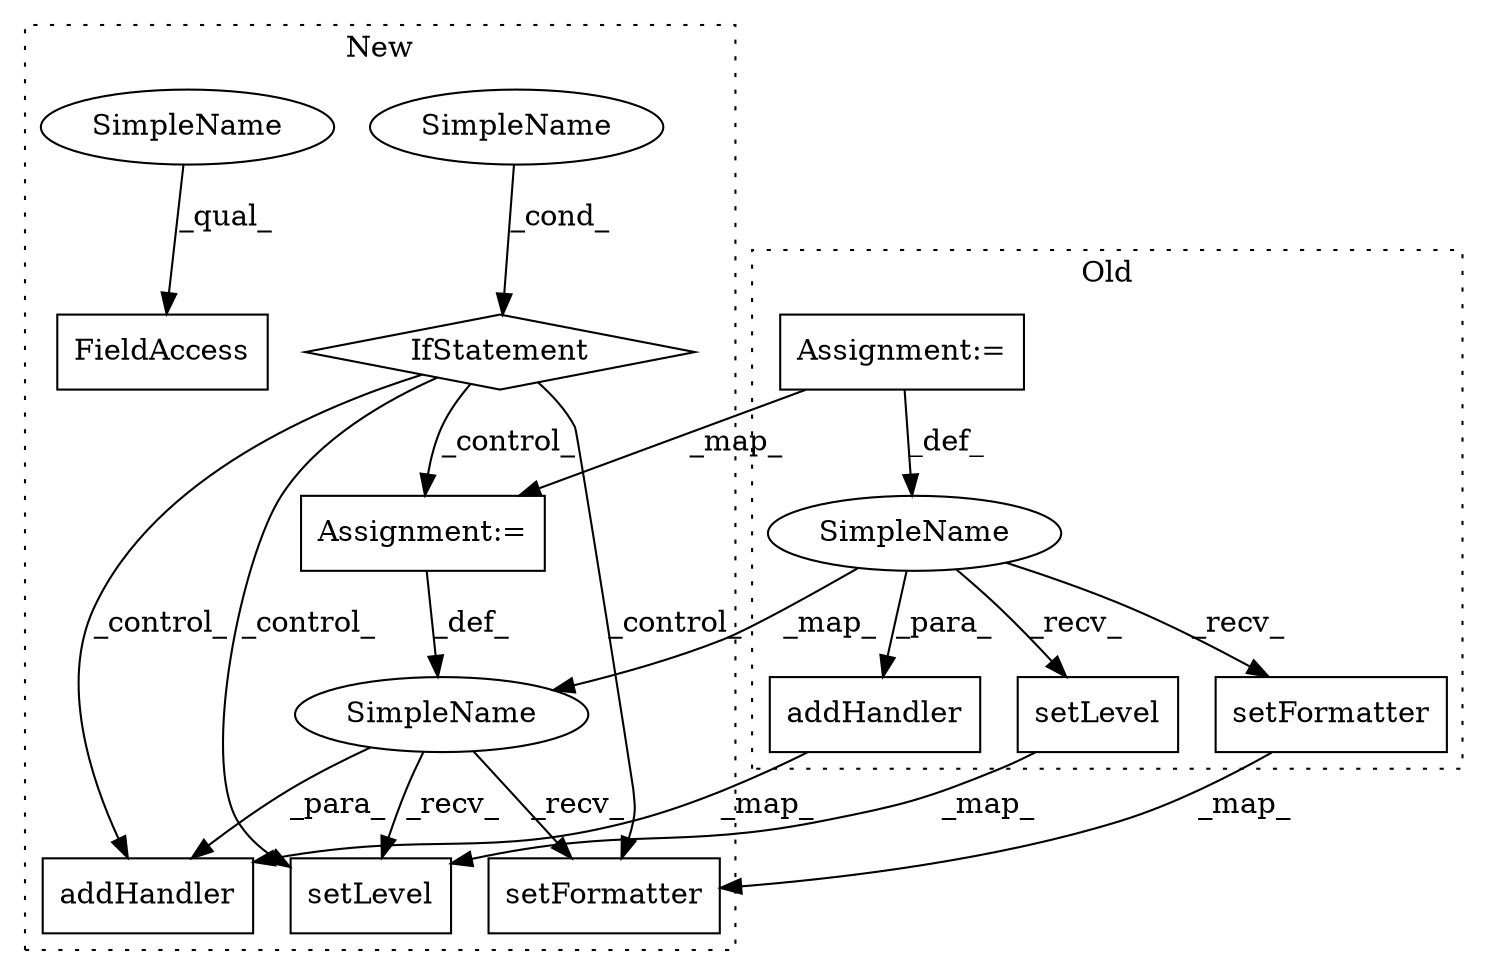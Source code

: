 digraph G {
subgraph cluster0 {
1 [label="setFormatter" a="32" s="1779,1840" l="13,1" shape="box"];
6 [label="Assignment:=" a="7" s="1700" l="1" shape="box"];
8 [label="addHandler" a="32" s="1851,1864" l="11,1" shape="box"];
10 [label="SimpleName" a="42" s="1698" l="2" shape="ellipse"];
11 [label="setLevel" a="32" s="1743,1769" l="9,1" shape="box"];
label = "Old";
style="dotted";
}
subgraph cluster1 {
2 [label="setFormatter" a="32" s="1833,1894" l="13,1" shape="box"];
3 [label="IfStatement" a="25" s="1325,1351" l="4,2" shape="diamond"];
4 [label="SimpleName" a="42" s="" l="" shape="ellipse"];
5 [label="Assignment:=" a="7" s="1750" l="1" shape="box"];
7 [label="addHandler" a="32" s="1907,1920" l="11,1" shape="box"];
9 [label="SimpleName" a="42" s="1748" l="2" shape="ellipse"];
12 [label="setLevel" a="32" s="1795,1821" l="9,1" shape="box"];
13 [label="FieldAccess" a="22" s="1333" l="12" shape="box"];
14 [label="SimpleName" a="42" s="1333" l="3" shape="ellipse"];
label = "New";
style="dotted";
}
1 -> 2 [label="_map_"];
3 -> 12 [label="_control_"];
3 -> 7 [label="_control_"];
3 -> 2 [label="_control_"];
3 -> 5 [label="_control_"];
4 -> 3 [label="_cond_"];
5 -> 9 [label="_def_"];
6 -> 10 [label="_def_"];
6 -> 5 [label="_map_"];
8 -> 7 [label="_map_"];
9 -> 2 [label="_recv_"];
9 -> 7 [label="_para_"];
9 -> 12 [label="_recv_"];
10 -> 8 [label="_para_"];
10 -> 9 [label="_map_"];
10 -> 11 [label="_recv_"];
10 -> 1 [label="_recv_"];
11 -> 12 [label="_map_"];
14 -> 13 [label="_qual_"];
}